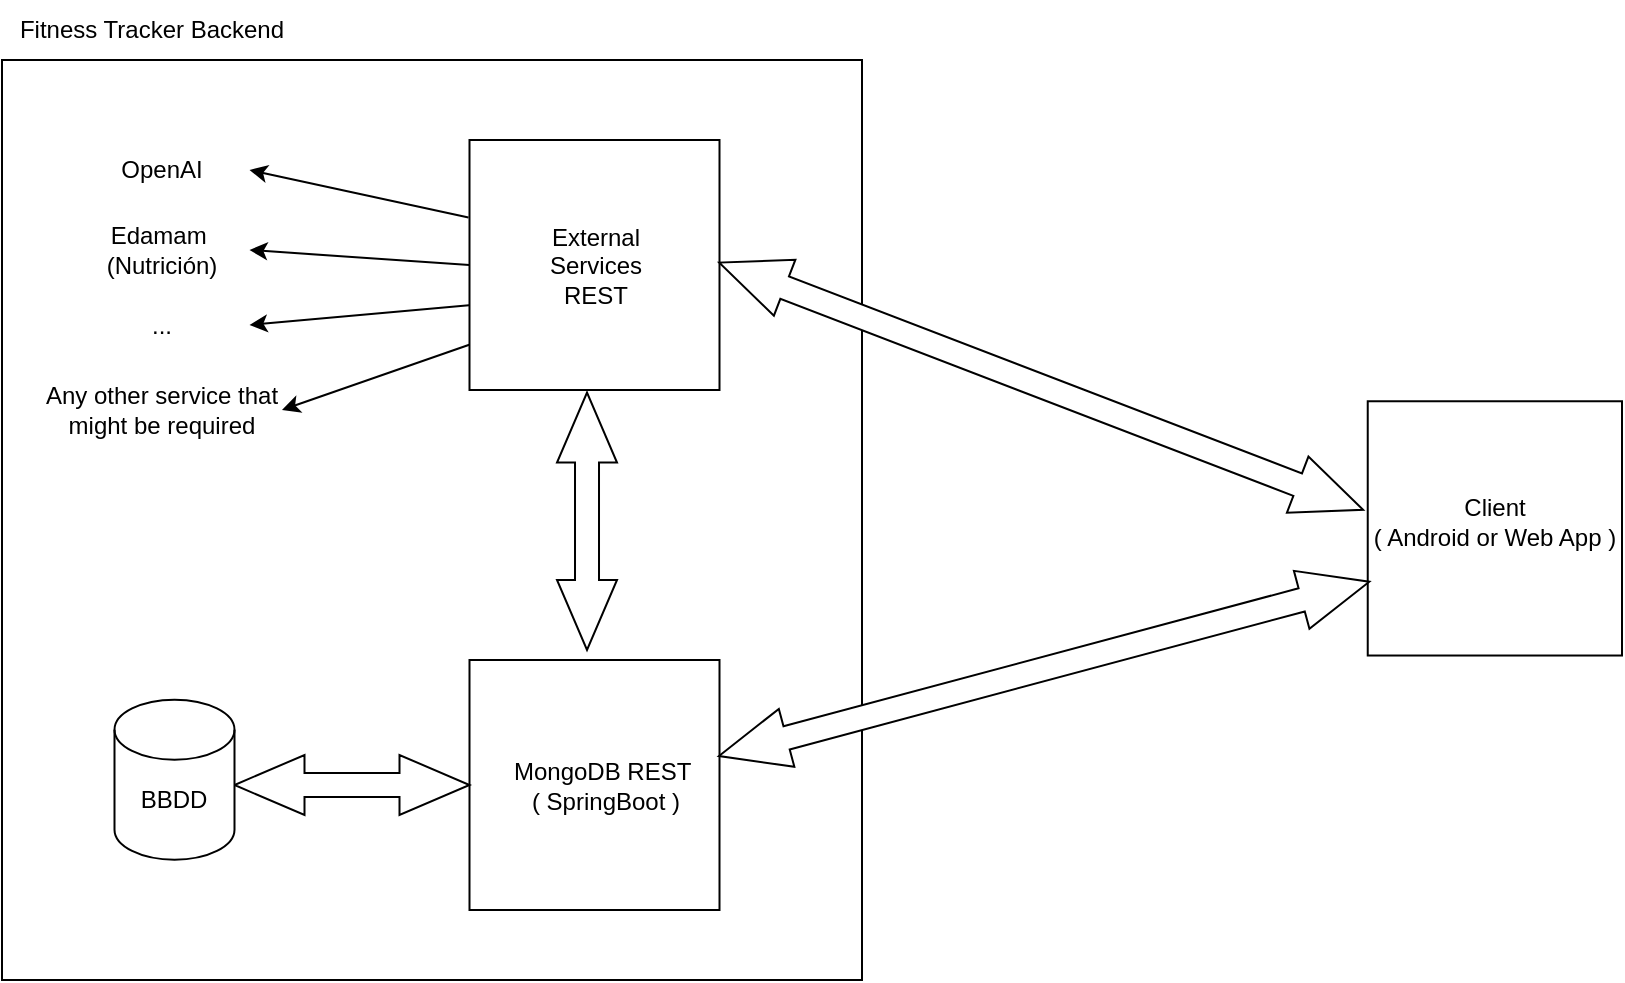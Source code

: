 <mxfile>
    <diagram name="Page-1" id="jD3X0Wwvnjhx5vSU4qVI">
        <mxGraphModel dx="1343" dy="945" grid="1" gridSize="10" guides="1" tooltips="1" connect="1" arrows="1" fold="1" page="1" pageScale="1" pageWidth="850" pageHeight="1100" math="0" shadow="0">
            <root>
                <mxCell id="0"/>
                <mxCell id="1" parent="0"/>
                <mxCell id="22" value="" style="rounded=0;whiteSpace=wrap;html=1;fillColor=none;" vertex="1" parent="1">
                    <mxGeometry x="30" y="130" width="430" height="460" as="geometry"/>
                </mxCell>
                <mxCell id="jSDXQNbd_DLdKLQMRp0E-3" value="" style="whiteSpace=wrap;html=1;aspect=fixed;" parent="1" vertex="1">
                    <mxGeometry x="712.87" y="300.63" width="127.13" height="127.13" as="geometry"/>
                </mxCell>
                <mxCell id="jSDXQNbd_DLdKLQMRp0E-5" value="Client &lt;br&gt;( Android or Web App )" style="text;html=1;align=center;verticalAlign=middle;whiteSpace=wrap;rounded=0;" parent="1" vertex="1">
                    <mxGeometry x="712.87" y="345.63" width="127.13" height="30" as="geometry"/>
                </mxCell>
                <mxCell id="jSDXQNbd_DLdKLQMRp0E-7" value="" style="whiteSpace=wrap;html=1;aspect=fixed;" parent="1" vertex="1">
                    <mxGeometry x="263.75" y="430" width="125" height="125" as="geometry"/>
                </mxCell>
                <mxCell id="jSDXQNbd_DLdKLQMRp0E-8" value="MongoDB REST&amp;nbsp; ( SpringBoot )" style="text;html=1;align=center;verticalAlign=middle;whiteSpace=wrap;rounded=0;" parent="1" vertex="1">
                    <mxGeometry x="282.5" y="477.5" width="97.5" height="30" as="geometry"/>
                </mxCell>
                <mxCell id="jSDXQNbd_DLdKLQMRp0E-9" value="" style="whiteSpace=wrap;html=1;aspect=fixed;" parent="1" vertex="1">
                    <mxGeometry x="263.75" y="170.0" width="125" height="125" as="geometry"/>
                </mxCell>
                <mxCell id="jSDXQNbd_DLdKLQMRp0E-15" value="" style="html=1;shadow=0;dashed=0;align=center;verticalAlign=middle;shape=mxgraph.arrows2.twoWayArrow;dy=0.6;dx=35;rotation=-180;" parent="1" vertex="1">
                    <mxGeometry x="146.25" y="477.5" width="117.5" height="30" as="geometry"/>
                </mxCell>
                <mxCell id="2" value="" style="shape=cylinder3;whiteSpace=wrap;html=1;boundedLbl=1;backgroundOutline=1;size=15;" vertex="1" parent="1">
                    <mxGeometry x="86.25" y="449.84" width="60" height="80" as="geometry"/>
                </mxCell>
                <mxCell id="3" value="BBDD" style="text;html=1;align=center;verticalAlign=middle;whiteSpace=wrap;rounded=0;" vertex="1" parent="1">
                    <mxGeometry x="86.25" y="484.84" width="60" height="30" as="geometry"/>
                </mxCell>
                <mxCell id="4" value="External Services&lt;br&gt;REST" style="text;html=1;align=center;verticalAlign=middle;whiteSpace=wrap;rounded=0;" vertex="1" parent="1">
                    <mxGeometry x="282.5" y="217.5" width="87.5" height="30" as="geometry"/>
                </mxCell>
                <mxCell id="5" value="" style="html=1;shadow=0;dashed=0;align=center;verticalAlign=middle;shape=mxgraph.arrows2.twoWayArrow;dy=0.6;dx=35;rotation=-90;" vertex="1" parent="1">
                    <mxGeometry x="258.13" y="345.63" width="128.75" height="30" as="geometry"/>
                </mxCell>
                <mxCell id="9" value="OpenAI" style="text;html=1;align=center;verticalAlign=middle;whiteSpace=wrap;rounded=0;" vertex="1" parent="1">
                    <mxGeometry x="66.25" y="170" width="87.5" height="30" as="geometry"/>
                </mxCell>
                <mxCell id="10" value="Edamam&amp;nbsp;&lt;br&gt;(Nutrición)" style="text;html=1;align=center;verticalAlign=middle;whiteSpace=wrap;rounded=0;" vertex="1" parent="1">
                    <mxGeometry x="66.25" y="210" width="87.5" height="30" as="geometry"/>
                </mxCell>
                <mxCell id="11" value="..." style="text;html=1;align=center;verticalAlign=middle;whiteSpace=wrap;rounded=0;" vertex="1" parent="1">
                    <mxGeometry x="66.25" y="247.5" width="87.5" height="30" as="geometry"/>
                </mxCell>
                <mxCell id="12" value="Any other service that might be required" style="text;html=1;align=center;verticalAlign=middle;whiteSpace=wrap;rounded=0;" vertex="1" parent="1">
                    <mxGeometry x="50" y="290" width="120" height="30" as="geometry"/>
                </mxCell>
                <mxCell id="13" value="" style="endArrow=classic;html=1;entryX=1;entryY=0.5;entryDx=0;entryDy=0;exitX=-0.004;exitY=0.31;exitDx=0;exitDy=0;exitPerimeter=0;" edge="1" parent="1" source="jSDXQNbd_DLdKLQMRp0E-9" target="9">
                    <mxGeometry width="50" height="50" relative="1" as="geometry">
                        <mxPoint x="256.25" y="190" as="sourcePoint"/>
                        <mxPoint x="236.25" y="227.5" as="targetPoint"/>
                    </mxGeometry>
                </mxCell>
                <mxCell id="15" value="" style="endArrow=classic;html=1;entryX=1;entryY=0.5;entryDx=0;entryDy=0;exitX=0;exitY=0.5;exitDx=0;exitDy=0;" edge="1" parent="1" source="jSDXQNbd_DLdKLQMRp0E-9" target="10">
                    <mxGeometry width="50" height="50" relative="1" as="geometry">
                        <mxPoint x="273.75" y="211.25" as="sourcePoint"/>
                        <mxPoint x="163.75" y="195" as="targetPoint"/>
                    </mxGeometry>
                </mxCell>
                <mxCell id="16" value="" style="endArrow=classic;html=1;entryX=1;entryY=0.5;entryDx=0;entryDy=0;exitX=-0.002;exitY=0.661;exitDx=0;exitDy=0;exitPerimeter=0;" edge="1" parent="1" source="jSDXQNbd_DLdKLQMRp0E-9" target="11">
                    <mxGeometry width="50" height="50" relative="1" as="geometry">
                        <mxPoint x="273.75" y="242.5" as="sourcePoint"/>
                        <mxPoint x="163.75" y="235" as="targetPoint"/>
                    </mxGeometry>
                </mxCell>
                <mxCell id="17" value="" style="endArrow=classic;html=1;entryX=1;entryY=0.5;entryDx=0;entryDy=0;exitX=-0.001;exitY=0.819;exitDx=0;exitDy=0;exitPerimeter=0;" edge="1" parent="1" source="jSDXQNbd_DLdKLQMRp0E-9" target="12">
                    <mxGeometry width="50" height="50" relative="1" as="geometry">
                        <mxPoint x="273.75" y="273.75" as="sourcePoint"/>
                        <mxPoint x="163.75" y="272.5" as="targetPoint"/>
                    </mxGeometry>
                </mxCell>
                <mxCell id="19" value="" style="html=1;shadow=0;dashed=0;align=center;verticalAlign=middle;shape=mxgraph.arrows2.twoWayArrow;dy=0.6;dx=35;rotation=-159;" vertex="1" parent="1">
                    <mxGeometry x="377.2" y="278.09" width="344.77" height="30" as="geometry"/>
                </mxCell>
                <mxCell id="20" value="" style="html=1;shadow=0;dashed=0;align=center;verticalAlign=middle;shape=mxgraph.arrows2.twoWayArrow;dy=0.6;dx=35;rotation=-195;" vertex="1" parent="1">
                    <mxGeometry x="382.76" y="419.43" width="336.62" height="30" as="geometry"/>
                </mxCell>
                <mxCell id="23" value="Fitness Tracker Backend" style="text;html=1;align=center;verticalAlign=middle;whiteSpace=wrap;rounded=0;" vertex="1" parent="1">
                    <mxGeometry x="30" y="100" width="150" height="30" as="geometry"/>
                </mxCell>
            </root>
        </mxGraphModel>
    </diagram>
</mxfile>